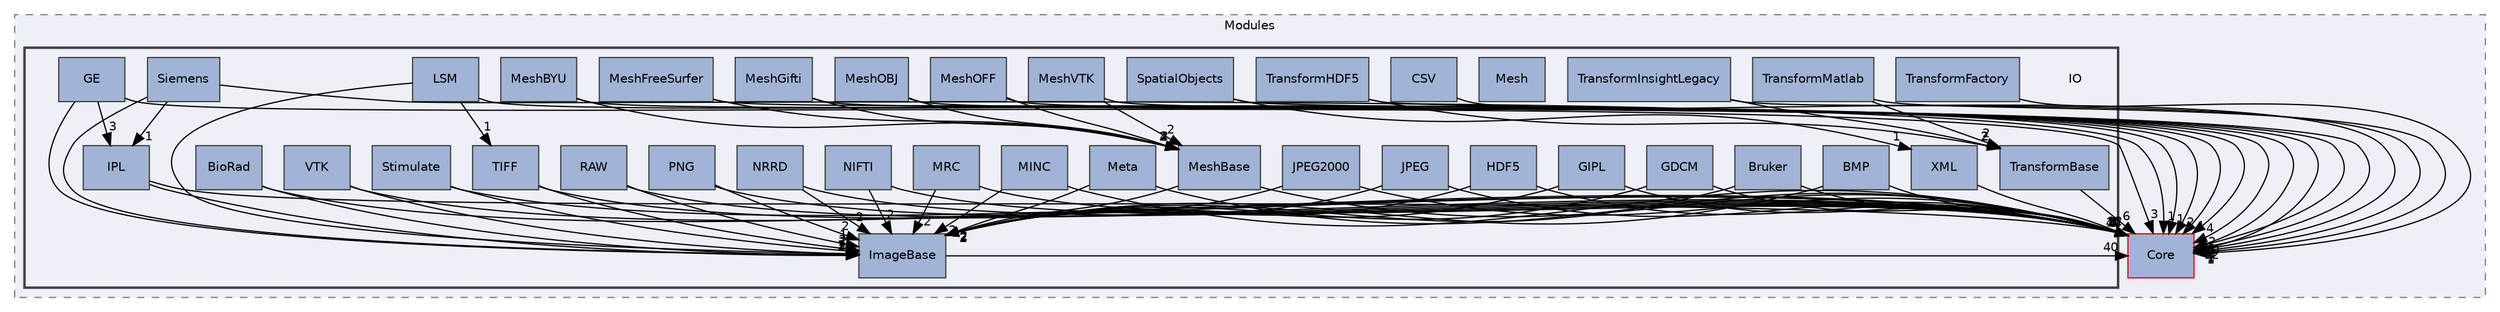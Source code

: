 digraph "IO"
{
 // LATEX_PDF_SIZE
  edge [fontname="Helvetica",fontsize="10",labelfontname="Helvetica",labelfontsize="10"];
  node [fontname="Helvetica",fontsize="10",shape=record];
  compound=true
  subgraph clusterdir_f177c24bf1c87ecaa6e6fdc0bba33350 {
    graph [ bgcolor="#edf0f7", pencolor="grey50", style="filled,dashed,", label="Modules", fontname="Helvetica", fontsize="10", URL="dir_f177c24bf1c87ecaa6e6fdc0bba33350.html"]
  dir_cac7f9cecb9aa42a0bd05452dddd8a21 [shape=box, label="Core", style="filled,", fillcolor="#a2b4d6", color="red", URL="dir_cac7f9cecb9aa42a0bd05452dddd8a21.html"];
  subgraph clusterdir_367545fbb67972528c5e9da3f2610d14 {
    graph [ bgcolor="#edf0f7", pencolor="grey25", style="filled,bold,", label="", fontname="Helvetica", fontsize="10", URL="dir_367545fbb67972528c5e9da3f2610d14.html"]
    dir_367545fbb67972528c5e9da3f2610d14 [shape=plaintext, label="IO"];
  dir_81064cb816c9baf0913030c82552c2f5 [shape=box, label="BioRad", style="filled,", fillcolor="#a2b4d6", color="grey25", URL="dir_81064cb816c9baf0913030c82552c2f5.html"];
  dir_a6b66fe6cce4d4af091024e036ab4b65 [shape=box, label="BMP", style="filled,", fillcolor="#a2b4d6", color="grey25", URL="dir_a6b66fe6cce4d4af091024e036ab4b65.html"];
  dir_1f4d13d459c8d501dfd6b9814633b155 [shape=box, label="Bruker", style="filled,", fillcolor="#a2b4d6", color="grey25", URL="dir_1f4d13d459c8d501dfd6b9814633b155.html"];
  dir_99359be78e823ef010525012b5a13b87 [shape=box, label="CSV", style="filled,", fillcolor="#a2b4d6", color="grey25", URL="dir_99359be78e823ef010525012b5a13b87.html"];
  dir_db1278dac3fa2bd1e3f4edd99446364e [shape=box, label="GDCM", style="filled,", fillcolor="#a2b4d6", color="grey25", URL="dir_db1278dac3fa2bd1e3f4edd99446364e.html"];
  dir_6df6ee1e0a60ad94147d54d476e9d4ac [shape=box, label="GE", style="filled,", fillcolor="#a2b4d6", color="grey25", URL="dir_6df6ee1e0a60ad94147d54d476e9d4ac.html"];
  dir_a8ae982082994cc07301b1e88ea6daf3 [shape=box, label="GIPL", style="filled,", fillcolor="#a2b4d6", color="grey25", URL="dir_a8ae982082994cc07301b1e88ea6daf3.html"];
  dir_3889b5e19197858510ca06c0f92a1cf5 [shape=box, label="HDF5", style="filled,", fillcolor="#a2b4d6", color="grey25", URL="dir_3889b5e19197858510ca06c0f92a1cf5.html"];
  dir_020f7385454ba6ea738f2859cea00f45 [shape=box, label="ImageBase", style="filled,", fillcolor="#a2b4d6", color="grey25", URL="dir_020f7385454ba6ea738f2859cea00f45.html"];
  dir_254692e511d2921e14f0849134ffadb0 [shape=box, label="IPL", style="filled,", fillcolor="#a2b4d6", color="grey25", URL="dir_254692e511d2921e14f0849134ffadb0.html"];
  dir_df092862b31d7df849f2b9f792036c8a [shape=box, label="JPEG", style="filled,", fillcolor="#a2b4d6", color="grey25", URL="dir_df092862b31d7df849f2b9f792036c8a.html"];
  dir_28ec9429c3fc6e8846fa2adee58188e6 [shape=box, label="JPEG2000", style="filled,", fillcolor="#a2b4d6", color="grey25", URL="dir_28ec9429c3fc6e8846fa2adee58188e6.html"];
  dir_61c4a74debba43a2247eea00b1bc00c7 [shape=box, label="LSM", style="filled,", fillcolor="#a2b4d6", color="grey25", URL="dir_61c4a74debba43a2247eea00b1bc00c7.html"];
  dir_7d9d8c079db0d02a7b8176c569f30653 [shape=box, label="Mesh", style="filled,", fillcolor="#a2b4d6", color="grey25", URL="dir_7d9d8c079db0d02a7b8176c569f30653.html"];
  dir_ed747c199e74b08368b2744f35933cef [shape=box, label="MeshBase", style="filled,", fillcolor="#a2b4d6", color="grey25", URL="dir_ed747c199e74b08368b2744f35933cef.html"];
  dir_9ac73a93c08fba3241f44a1e6fba8ea7 [shape=box, label="MeshBYU", style="filled,", fillcolor="#a2b4d6", color="grey25", URL="dir_9ac73a93c08fba3241f44a1e6fba8ea7.html"];
  dir_0ed396c5ddbf39eeb8762b17963a1f52 [shape=box, label="MeshFreeSurfer", style="filled,", fillcolor="#a2b4d6", color="grey25", URL="dir_0ed396c5ddbf39eeb8762b17963a1f52.html"];
  dir_4f58a9fac64b2895bc384c6d5a8ed5df [shape=box, label="MeshGifti", style="filled,", fillcolor="#a2b4d6", color="grey25", URL="dir_4f58a9fac64b2895bc384c6d5a8ed5df.html"];
  dir_d2ff5ca7b4cbb4ad72c65691443f897f [shape=box, label="MeshOBJ", style="filled,", fillcolor="#a2b4d6", color="grey25", URL="dir_d2ff5ca7b4cbb4ad72c65691443f897f.html"];
  dir_f6d276d9d62f52736fa2de5cf8f2b0f8 [shape=box, label="MeshOFF", style="filled,", fillcolor="#a2b4d6", color="grey25", URL="dir_f6d276d9d62f52736fa2de5cf8f2b0f8.html"];
  dir_ff5daee9df586de9067dd89921914d94 [shape=box, label="MeshVTK", style="filled,", fillcolor="#a2b4d6", color="grey25", URL="dir_ff5daee9df586de9067dd89921914d94.html"];
  dir_6b363e98f985d36937ccfa09a8609e83 [shape=box, label="Meta", style="filled,", fillcolor="#a2b4d6", color="grey25", URL="dir_6b363e98f985d36937ccfa09a8609e83.html"];
  dir_36afc2166a9e6f6b922ae5544bdebd4f [shape=box, label="MINC", style="filled,", fillcolor="#a2b4d6", color="grey25", URL="dir_36afc2166a9e6f6b922ae5544bdebd4f.html"];
  dir_9b4f54768e83696f020f03a79cdfbdf5 [shape=box, label="MRC", style="filled,", fillcolor="#a2b4d6", color="grey25", URL="dir_9b4f54768e83696f020f03a79cdfbdf5.html"];
  dir_7cdb82713627aaccf04d415ca6232fd6 [shape=box, label="NIFTI", style="filled,", fillcolor="#a2b4d6", color="grey25", URL="dir_7cdb82713627aaccf04d415ca6232fd6.html"];
  dir_39040e18b5eb610874da5cdc3697c06d [shape=box, label="NRRD", style="filled,", fillcolor="#a2b4d6", color="grey25", URL="dir_39040e18b5eb610874da5cdc3697c06d.html"];
  dir_21b1e9d85034a501518334d76252c43c [shape=box, label="PNG", style="filled,", fillcolor="#a2b4d6", color="grey25", URL="dir_21b1e9d85034a501518334d76252c43c.html"];
  dir_0c12fe0ce5f2d4de13591e36cc71eac3 [shape=box, label="RAW", style="filled,", fillcolor="#a2b4d6", color="grey25", URL="dir_0c12fe0ce5f2d4de13591e36cc71eac3.html"];
  dir_7617c810dc9a57ddad354b9467bdf86d [shape=box, label="Siemens", style="filled,", fillcolor="#a2b4d6", color="grey25", URL="dir_7617c810dc9a57ddad354b9467bdf86d.html"];
  dir_64ba584781f5c14f6cdf01fafe0cbe34 [shape=box, label="SpatialObjects", style="filled,", fillcolor="#a2b4d6", color="grey25", URL="dir_64ba584781f5c14f6cdf01fafe0cbe34.html"];
  dir_9ea82cedadc62bcd63f3696e1ac390f4 [shape=box, label="Stimulate", style="filled,", fillcolor="#a2b4d6", color="grey25", URL="dir_9ea82cedadc62bcd63f3696e1ac390f4.html"];
  dir_96c0e2b8e081afe396235ea8cded2df3 [shape=box, label="TIFF", style="filled,", fillcolor="#a2b4d6", color="grey25", URL="dir_96c0e2b8e081afe396235ea8cded2df3.html"];
  dir_e07cdd3c53e5cf47b81cbb900da17fe5 [shape=box, label="TransformBase", style="filled,", fillcolor="#a2b4d6", color="grey25", URL="dir_e07cdd3c53e5cf47b81cbb900da17fe5.html"];
  dir_7673906962100e6b393c00e4f5ed20ce [shape=box, label="TransformFactory", style="filled,", fillcolor="#a2b4d6", color="grey25", URL="dir_7673906962100e6b393c00e4f5ed20ce.html"];
  dir_55456d9cdc7c143bf4458137287755f7 [shape=box, label="TransformHDF5", style="filled,", fillcolor="#a2b4d6", color="grey25", URL="dir_55456d9cdc7c143bf4458137287755f7.html"];
  dir_9b1f7921a91d7e4c814ca8fded76906f [shape=box, label="TransformInsightLegacy", style="filled,", fillcolor="#a2b4d6", color="grey25", URL="dir_9b1f7921a91d7e4c814ca8fded76906f.html"];
  dir_d04a9bc556be1d695ffcf3cef773ee89 [shape=box, label="TransformMatlab", style="filled,", fillcolor="#a2b4d6", color="grey25", URL="dir_d04a9bc556be1d695ffcf3cef773ee89.html"];
  dir_8d7b98527fc7d5694de91ff4a3030fb2 [shape=box, label="VTK", style="filled,", fillcolor="#a2b4d6", color="grey25", URL="dir_8d7b98527fc7d5694de91ff4a3030fb2.html"];
  dir_0272cbd4f58880fdc765639760c20254 [shape=box, label="XML", style="filled,", fillcolor="#a2b4d6", color="grey25", URL="dir_0272cbd4f58880fdc765639760c20254.html"];
  }
  }
  dir_81064cb816c9baf0913030c82552c2f5->dir_020f7385454ba6ea738f2859cea00f45 [headlabel="2", labeldistance=1.5 headhref="dir_000004_000046.html"];
  dir_81064cb816c9baf0913030c82552c2f5->dir_cac7f9cecb9aa42a0bd05452dddd8a21 [headlabel="1", labeldistance=1.5 headhref="dir_000004_000014.html"];
  dir_a6b66fe6cce4d4af091024e036ab4b65->dir_020f7385454ba6ea738f2859cea00f45 [headlabel="2", labeldistance=1.5 headhref="dir_000005_000046.html"];
  dir_a6b66fe6cce4d4af091024e036ab4b65->dir_cac7f9cecb9aa42a0bd05452dddd8a21 [headlabel="2", labeldistance=1.5 headhref="dir_000005_000014.html"];
  dir_1f4d13d459c8d501dfd6b9814633b155->dir_020f7385454ba6ea738f2859cea00f45 [headlabel="2", labeldistance=1.5 headhref="dir_000007_000046.html"];
  dir_1f4d13d459c8d501dfd6b9814633b155->dir_cac7f9cecb9aa42a0bd05452dddd8a21 [headlabel="2", labeldistance=1.5 headhref="dir_000007_000014.html"];
  dir_99359be78e823ef010525012b5a13b87->dir_cac7f9cecb9aa42a0bd05452dddd8a21 [headlabel="12", labeldistance=1.5 headhref="dir_000016_000014.html"];
  dir_db1278dac3fa2bd1e3f4edd99446364e->dir_cac7f9cecb9aa42a0bd05452dddd8a21 [headlabel="5", labeldistance=1.5 headhref="dir_000033_000014.html"];
  dir_db1278dac3fa2bd1e3f4edd99446364e->dir_020f7385454ba6ea738f2859cea00f45 [headlabel="2", labeldistance=1.5 headhref="dir_000033_000046.html"];
  dir_6df6ee1e0a60ad94147d54d476e9d4ac->dir_254692e511d2921e14f0849134ffadb0 [headlabel="3", labeldistance=1.5 headhref="dir_000034_000180.html"];
  dir_6df6ee1e0a60ad94147d54d476e9d4ac->dir_cac7f9cecb9aa42a0bd05452dddd8a21 [headlabel="3", labeldistance=1.5 headhref="dir_000034_000014.html"];
  dir_6df6ee1e0a60ad94147d54d476e9d4ac->dir_020f7385454ba6ea738f2859cea00f45 [headlabel="3", labeldistance=1.5 headhref="dir_000034_000046.html"];
  dir_a8ae982082994cc07301b1e88ea6daf3->dir_020f7385454ba6ea738f2859cea00f45 [headlabel="2", labeldistance=1.5 headhref="dir_000035_000046.html"];
  dir_a8ae982082994cc07301b1e88ea6daf3->dir_cac7f9cecb9aa42a0bd05452dddd8a21 [headlabel="1", labeldistance=1.5 headhref="dir_000035_000014.html"];
  dir_3889b5e19197858510ca06c0f92a1cf5->dir_cac7f9cecb9aa42a0bd05452dddd8a21 [headlabel="3", labeldistance=1.5 headhref="dir_000044_000014.html"];
  dir_3889b5e19197858510ca06c0f92a1cf5->dir_020f7385454ba6ea738f2859cea00f45 [headlabel="2", labeldistance=1.5 headhref="dir_000044_000046.html"];
  dir_020f7385454ba6ea738f2859cea00f45->dir_cac7f9cecb9aa42a0bd05452dddd8a21 [headlabel="40", labeldistance=1.5 headhref="dir_000046_000014.html"];
  dir_254692e511d2921e14f0849134ffadb0->dir_020f7385454ba6ea738f2859cea00f45 [headlabel="2", labeldistance=1.5 headhref="dir_000180_000046.html"];
  dir_254692e511d2921e14f0849134ffadb0->dir_cac7f9cecb9aa42a0bd05452dddd8a21 [headlabel="3", labeldistance=1.5 headhref="dir_000180_000014.html"];
  dir_df092862b31d7df849f2b9f792036c8a->dir_020f7385454ba6ea738f2859cea00f45 [headlabel="2", labeldistance=1.5 headhref="dir_000182_000046.html"];
  dir_df092862b31d7df849f2b9f792036c8a->dir_cac7f9cecb9aa42a0bd05452dddd8a21 [headlabel="1", labeldistance=1.5 headhref="dir_000182_000014.html"];
  dir_28ec9429c3fc6e8846fa2adee58188e6->dir_020f7385454ba6ea738f2859cea00f45 [headlabel="2", labeldistance=1.5 headhref="dir_000183_000046.html"];
  dir_28ec9429c3fc6e8846fa2adee58188e6->dir_cac7f9cecb9aa42a0bd05452dddd8a21 [headlabel="1", labeldistance=1.5 headhref="dir_000183_000014.html"];
  dir_61c4a74debba43a2247eea00b1bc00c7->dir_020f7385454ba6ea738f2859cea00f45 [headlabel="1", labeldistance=1.5 headhref="dir_000189_000046.html"];
  dir_61c4a74debba43a2247eea00b1bc00c7->dir_96c0e2b8e081afe396235ea8cded2df3 [headlabel="1", labeldistance=1.5 headhref="dir_000189_000235.html"];
  dir_61c4a74debba43a2247eea00b1bc00c7->dir_cac7f9cecb9aa42a0bd05452dddd8a21 [headlabel="1", labeldistance=1.5 headhref="dir_000189_000014.html"];
  dir_ed747c199e74b08368b2744f35933cef->dir_020f7385454ba6ea738f2859cea00f45 [headlabel="2", labeldistance=1.5 headhref="dir_000194_000046.html"];
  dir_ed747c199e74b08368b2744f35933cef->dir_cac7f9cecb9aa42a0bd05452dddd8a21 [headlabel="40", labeldistance=1.5 headhref="dir_000194_000014.html"];
  dir_9ac73a93c08fba3241f44a1e6fba8ea7->dir_cac7f9cecb9aa42a0bd05452dddd8a21 [headlabel="2", labeldistance=1.5 headhref="dir_000195_000014.html"];
  dir_9ac73a93c08fba3241f44a1e6fba8ea7->dir_ed747c199e74b08368b2744f35933cef [headlabel="2", labeldistance=1.5 headhref="dir_000195_000194.html"];
  dir_0ed396c5ddbf39eeb8762b17963a1f52->dir_cac7f9cecb9aa42a0bd05452dddd8a21 [headlabel="4", labeldistance=1.5 headhref="dir_000196_000014.html"];
  dir_0ed396c5ddbf39eeb8762b17963a1f52->dir_ed747c199e74b08368b2744f35933cef [headlabel="4", labeldistance=1.5 headhref="dir_000196_000194.html"];
  dir_4f58a9fac64b2895bc384c6d5a8ed5df->dir_cac7f9cecb9aa42a0bd05452dddd8a21 [headlabel="4", labeldistance=1.5 headhref="dir_000197_000014.html"];
  dir_4f58a9fac64b2895bc384c6d5a8ed5df->dir_ed747c199e74b08368b2744f35933cef [headlabel="2", labeldistance=1.5 headhref="dir_000197_000194.html"];
  dir_d2ff5ca7b4cbb4ad72c65691443f897f->dir_cac7f9cecb9aa42a0bd05452dddd8a21 [headlabel="2", labeldistance=1.5 headhref="dir_000198_000014.html"];
  dir_d2ff5ca7b4cbb4ad72c65691443f897f->dir_ed747c199e74b08368b2744f35933cef [headlabel="2", labeldistance=1.5 headhref="dir_000198_000194.html"];
  dir_f6d276d9d62f52736fa2de5cf8f2b0f8->dir_cac7f9cecb9aa42a0bd05452dddd8a21 [headlabel="1", labeldistance=1.5 headhref="dir_000199_000014.html"];
  dir_f6d276d9d62f52736fa2de5cf8f2b0f8->dir_ed747c199e74b08368b2744f35933cef [headlabel="2", labeldistance=1.5 headhref="dir_000199_000194.html"];
  dir_ff5daee9df586de9067dd89921914d94->dir_cac7f9cecb9aa42a0bd05452dddd8a21 [headlabel="5", labeldistance=1.5 headhref="dir_000200_000014.html"];
  dir_ff5daee9df586de9067dd89921914d94->dir_ed747c199e74b08368b2744f35933cef [headlabel="2", labeldistance=1.5 headhref="dir_000200_000194.html"];
  dir_6b363e98f985d36937ccfa09a8609e83->dir_020f7385454ba6ea738f2859cea00f45 [headlabel="2", labeldistance=1.5 headhref="dir_000201_000046.html"];
  dir_6b363e98f985d36937ccfa09a8609e83->dir_cac7f9cecb9aa42a0bd05452dddd8a21 [headlabel="11", labeldistance=1.5 headhref="dir_000201_000014.html"];
  dir_36afc2166a9e6f6b922ae5544bdebd4f->dir_020f7385454ba6ea738f2859cea00f45 [headlabel="2", labeldistance=1.5 headhref="dir_000203_000046.html"];
  dir_36afc2166a9e6f6b922ae5544bdebd4f->dir_cac7f9cecb9aa42a0bd05452dddd8a21 [headlabel="2", labeldistance=1.5 headhref="dir_000203_000014.html"];
  dir_9b4f54768e83696f020f03a79cdfbdf5->dir_020f7385454ba6ea738f2859cea00f45 [headlabel="2", labeldistance=1.5 headhref="dir_000206_000046.html"];
  dir_9b4f54768e83696f020f03a79cdfbdf5->dir_cac7f9cecb9aa42a0bd05452dddd8a21 [headlabel="4", labeldistance=1.5 headhref="dir_000206_000014.html"];
  dir_7cdb82713627aaccf04d415ca6232fd6->dir_020f7385454ba6ea738f2859cea00f45 [headlabel="2", labeldistance=1.5 headhref="dir_000208_000046.html"];
  dir_7cdb82713627aaccf04d415ca6232fd6->dir_cac7f9cecb9aa42a0bd05452dddd8a21 [headlabel="1", labeldistance=1.5 headhref="dir_000208_000014.html"];
  dir_39040e18b5eb610874da5cdc3697c06d->dir_020f7385454ba6ea738f2859cea00f45 [headlabel="2", labeldistance=1.5 headhref="dir_000209_000046.html"];
  dir_39040e18b5eb610874da5cdc3697c06d->dir_cac7f9cecb9aa42a0bd05452dddd8a21 [headlabel="1", labeldistance=1.5 headhref="dir_000209_000014.html"];
  dir_21b1e9d85034a501518334d76252c43c->dir_020f7385454ba6ea738f2859cea00f45 [headlabel="2", labeldistance=1.5 headhref="dir_000215_000046.html"];
  dir_21b1e9d85034a501518334d76252c43c->dir_cac7f9cecb9aa42a0bd05452dddd8a21 [headlabel="1", labeldistance=1.5 headhref="dir_000215_000014.html"];
  dir_0c12fe0ce5f2d4de13591e36cc71eac3->dir_020f7385454ba6ea738f2859cea00f45 [headlabel="1", labeldistance=1.5 headhref="dir_000219_000046.html"];
  dir_0c12fe0ce5f2d4de13591e36cc71eac3->dir_cac7f9cecb9aa42a0bd05452dddd8a21 [headlabel="4", labeldistance=1.5 headhref="dir_000219_000014.html"];
  dir_7617c810dc9a57ddad354b9467bdf86d->dir_020f7385454ba6ea738f2859cea00f45 [headlabel="1", labeldistance=1.5 headhref="dir_000224_000046.html"];
  dir_7617c810dc9a57ddad354b9467bdf86d->dir_254692e511d2921e14f0849134ffadb0 [headlabel="1", labeldistance=1.5 headhref="dir_000224_000180.html"];
  dir_7617c810dc9a57ddad354b9467bdf86d->dir_cac7f9cecb9aa42a0bd05452dddd8a21 [headlabel="1", labeldistance=1.5 headhref="dir_000224_000014.html"];
  dir_64ba584781f5c14f6cdf01fafe0cbe34->dir_0272cbd4f58880fdc765639760c20254 [headlabel="1", labeldistance=1.5 headhref="dir_000229_000247.html"];
  dir_64ba584781f5c14f6cdf01fafe0cbe34->dir_cac7f9cecb9aa42a0bd05452dddd8a21 [headlabel="10", labeldistance=1.5 headhref="dir_000229_000014.html"];
  dir_9ea82cedadc62bcd63f3696e1ac390f4->dir_020f7385454ba6ea738f2859cea00f45 [headlabel="2", labeldistance=1.5 headhref="dir_000231_000046.html"];
  dir_9ea82cedadc62bcd63f3696e1ac390f4->dir_cac7f9cecb9aa42a0bd05452dddd8a21 [headlabel="1", labeldistance=1.5 headhref="dir_000231_000014.html"];
  dir_96c0e2b8e081afe396235ea8cded2df3->dir_020f7385454ba6ea738f2859cea00f45 [headlabel="2", labeldistance=1.5 headhref="dir_000235_000046.html"];
  dir_96c0e2b8e081afe396235ea8cded2df3->dir_cac7f9cecb9aa42a0bd05452dddd8a21 [headlabel="1", labeldistance=1.5 headhref="dir_000235_000014.html"];
  dir_e07cdd3c53e5cf47b81cbb900da17fe5->dir_cac7f9cecb9aa42a0bd05452dddd8a21 [headlabel="6", labeldistance=1.5 headhref="dir_000237_000014.html"];
  dir_7673906962100e6b393c00e4f5ed20ce->dir_cac7f9cecb9aa42a0bd05452dddd8a21 [headlabel="1", labeldistance=1.5 headhref="dir_000238_000014.html"];
  dir_55456d9cdc7c143bf4458137287755f7->dir_cac7f9cecb9aa42a0bd05452dddd8a21 [headlabel="1", labeldistance=1.5 headhref="dir_000239_000014.html"];
  dir_55456d9cdc7c143bf4458137287755f7->dir_e07cdd3c53e5cf47b81cbb900da17fe5 [headlabel="2", labeldistance=1.5 headhref="dir_000239_000237.html"];
  dir_9b1f7921a91d7e4c814ca8fded76906f->dir_cac7f9cecb9aa42a0bd05452dddd8a21 [headlabel="1", labeldistance=1.5 headhref="dir_000240_000014.html"];
  dir_9b1f7921a91d7e4c814ca8fded76906f->dir_e07cdd3c53e5cf47b81cbb900da17fe5 [headlabel="2", labeldistance=1.5 headhref="dir_000240_000237.html"];
  dir_d04a9bc556be1d695ffcf3cef773ee89->dir_cac7f9cecb9aa42a0bd05452dddd8a21 [headlabel="1", labeldistance=1.5 headhref="dir_000241_000014.html"];
  dir_d04a9bc556be1d695ffcf3cef773ee89->dir_e07cdd3c53e5cf47b81cbb900da17fe5 [headlabel="2", labeldistance=1.5 headhref="dir_000241_000237.html"];
  dir_8d7b98527fc7d5694de91ff4a3030fb2->dir_020f7385454ba6ea738f2859cea00f45 [headlabel="2", labeldistance=1.5 headhref="dir_000245_000046.html"];
  dir_8d7b98527fc7d5694de91ff4a3030fb2->dir_cac7f9cecb9aa42a0bd05452dddd8a21 [headlabel="1", labeldistance=1.5 headhref="dir_000245_000014.html"];
  dir_0272cbd4f58880fdc765639760c20254->dir_cac7f9cecb9aa42a0bd05452dddd8a21 [headlabel="12", labeldistance=1.5 headhref="dir_000247_000014.html"];
}
